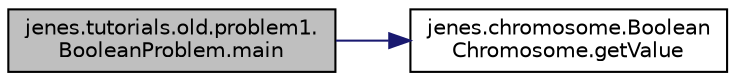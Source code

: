 digraph "jenes.tutorials.old.problem1.BooleanProblem.main"
{
  edge [fontname="Helvetica",fontsize="10",labelfontname="Helvetica",labelfontsize="10"];
  node [fontname="Helvetica",fontsize="10",shape=record];
  rankdir="LR";
  Node1 [label="jenes.tutorials.old.problem1.\lBooleanProblem.main",height=0.2,width=0.4,color="black", fillcolor="grey75", style="filled" fontcolor="black"];
  Node1 -> Node2 [color="midnightblue",fontsize="10",style="solid",fontname="Helvetica"];
  Node2 [label="jenes.chromosome.Boolean\lChromosome.getValue",height=0.2,width=0.4,color="black", fillcolor="white", style="filled",URL="$classjenes_1_1chromosome_1_1_boolean_chromosome.html#a6edb214f001732cfd6af9bbac3a23515"];
}
